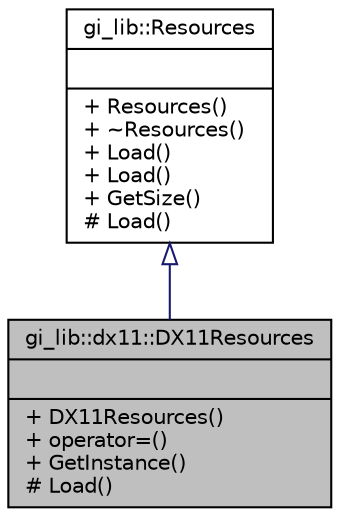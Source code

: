 digraph "gi_lib::dx11::DX11Resources"
{
  edge [fontname="Helvetica",fontsize="10",labelfontname="Helvetica",labelfontsize="10"];
  node [fontname="Helvetica",fontsize="10",shape=record];
  Node1 [label="{gi_lib::dx11::DX11Resources\n||+ DX11Resources()\l+ operator=()\l+ GetInstance()\l# Load()\l}",height=0.2,width=0.4,color="black", fillcolor="grey75", style="filled", fontcolor="black"];
  Node2 -> Node1 [dir="back",color="midnightblue",fontsize="10",style="solid",arrowtail="onormal",fontname="Helvetica"];
  Node2 [label="{gi_lib::Resources\n||+ Resources()\l+ ~Resources()\l+ Load()\l+ Load()\l+ GetSize()\l# Load()\l}",height=0.2,width=0.4,color="black", fillcolor="white", style="filled",URL="$classgi__lib_1_1_resources.html",tooltip="Resource manager interface. "];
}
